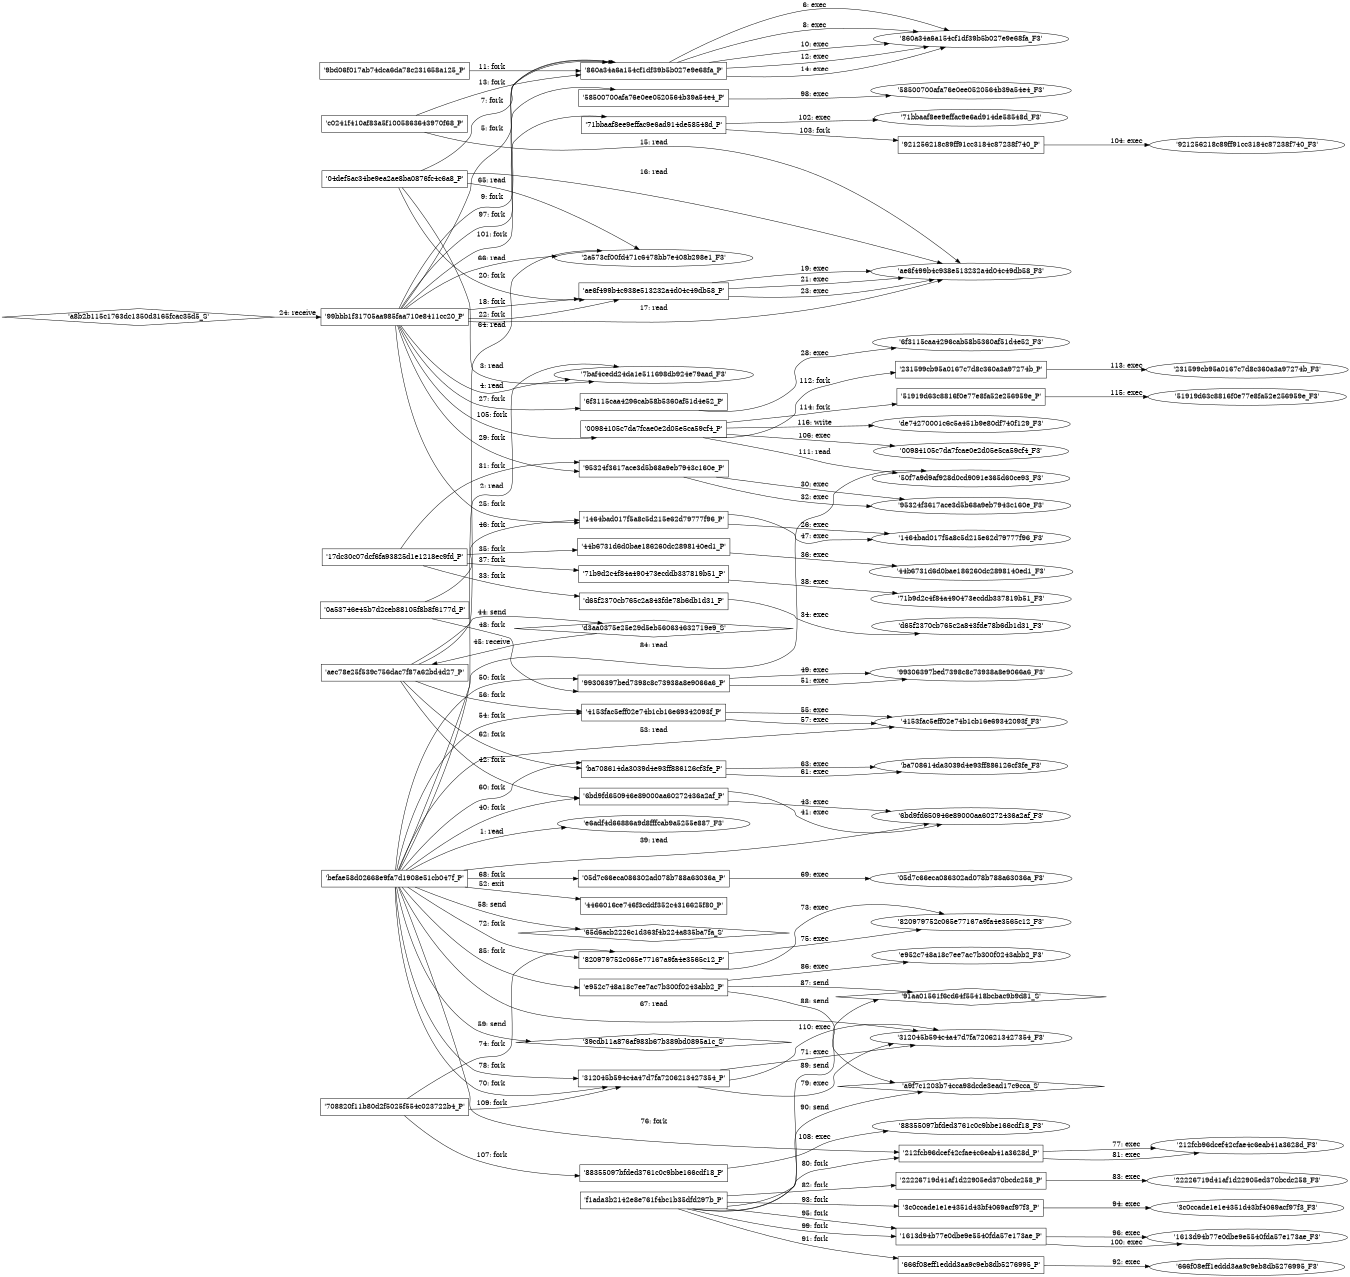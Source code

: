 digraph "D:\Learning\Paper\apt\基于CTI的攻击预警\Dataset\攻击图\ASGfromALLCTI\Microsoft Patch Tuesday - January 2018.dot" {
rankdir="LR"
size="9"
fixedsize="false"
splines="true"
nodesep=0.3
ranksep=0
fontsize=10
overlap="scalexy"
engine= "neato"
	"'e6adf4d66886a9d8fffcab9a5255e887_F3'" [node_type=file shape=ellipse]
	"'befae58d02668e9fa7d1908e51cb047f_P'" [node_type=Process shape=box]
	"'befae58d02668e9fa7d1908e51cb047f_P'" -> "'e6adf4d66886a9d8fffcab9a5255e887_F3'" [label="1: read"]
	"'7baf4cedd24da1e511698db924e79aad_F3'" [node_type=file shape=ellipse]
	"'befae58d02668e9fa7d1908e51cb047f_P'" [node_type=Process shape=box]
	"'befae58d02668e9fa7d1908e51cb047f_P'" -> "'7baf4cedd24da1e511698db924e79aad_F3'" [label="2: read"]
	"'7baf4cedd24da1e511698db924e79aad_F3'" [node_type=file shape=ellipse]
	"'04def5ac34be9ea2ae8ba0876fc4c6a8_P'" [node_type=Process shape=box]
	"'04def5ac34be9ea2ae8ba0876fc4c6a8_P'" -> "'7baf4cedd24da1e511698db924e79aad_F3'" [label="3: read"]
	"'7baf4cedd24da1e511698db924e79aad_F3'" [node_type=file shape=ellipse]
	"'99bbb1f31705aa985faa710e8411cc20_P'" [node_type=Process shape=box]
	"'99bbb1f31705aa985faa710e8411cc20_P'" -> "'7baf4cedd24da1e511698db924e79aad_F3'" [label="4: read"]
	"'99bbb1f31705aa985faa710e8411cc20_P'" [node_type=Process shape=box]
	"'860a34a6a154cf1df39b5b027e9e68fa_P'" [node_type=Process shape=box]
	"'99bbb1f31705aa985faa710e8411cc20_P'" -> "'860a34a6a154cf1df39b5b027e9e68fa_P'" [label="5: fork"]
	"'860a34a6a154cf1df39b5b027e9e68fa_P'" [node_type=Process shape=box]
	"'860a34a6a154cf1df39b5b027e9e68fa_F3'" [node_type=File shape=ellipse]
	"'860a34a6a154cf1df39b5b027e9e68fa_P'" -> "'860a34a6a154cf1df39b5b027e9e68fa_F3'" [label="6: exec"]
	"'04def5ac34be9ea2ae8ba0876fc4c6a8_P'" [node_type=Process shape=box]
	"'860a34a6a154cf1df39b5b027e9e68fa_P'" [node_type=Process shape=box]
	"'04def5ac34be9ea2ae8ba0876fc4c6a8_P'" -> "'860a34a6a154cf1df39b5b027e9e68fa_P'" [label="7: fork"]
	"'860a34a6a154cf1df39b5b027e9e68fa_P'" [node_type=Process shape=box]
	"'860a34a6a154cf1df39b5b027e9e68fa_F3'" [node_type=File shape=ellipse]
	"'860a34a6a154cf1df39b5b027e9e68fa_P'" -> "'860a34a6a154cf1df39b5b027e9e68fa_F3'" [label="8: exec"]
	"'99bbb1f31705aa985faa710e8411cc20_P'" [node_type=Process shape=box]
	"'860a34a6a154cf1df39b5b027e9e68fa_P'" [node_type=Process shape=box]
	"'99bbb1f31705aa985faa710e8411cc20_P'" -> "'860a34a6a154cf1df39b5b027e9e68fa_P'" [label="9: fork"]
	"'860a34a6a154cf1df39b5b027e9e68fa_P'" [node_type=Process shape=box]
	"'860a34a6a154cf1df39b5b027e9e68fa_F3'" [node_type=File shape=ellipse]
	"'860a34a6a154cf1df39b5b027e9e68fa_P'" -> "'860a34a6a154cf1df39b5b027e9e68fa_F3'" [label="10: exec"]
	"'9bd06f017ab74dca6da78c231658a125_P'" [node_type=Process shape=box]
	"'860a34a6a154cf1df39b5b027e9e68fa_P'" [node_type=Process shape=box]
	"'9bd06f017ab74dca6da78c231658a125_P'" -> "'860a34a6a154cf1df39b5b027e9e68fa_P'" [label="11: fork"]
	"'860a34a6a154cf1df39b5b027e9e68fa_P'" [node_type=Process shape=box]
	"'860a34a6a154cf1df39b5b027e9e68fa_F3'" [node_type=File shape=ellipse]
	"'860a34a6a154cf1df39b5b027e9e68fa_P'" -> "'860a34a6a154cf1df39b5b027e9e68fa_F3'" [label="12: exec"]
	"'c0241f410af83a5f1005863643970f68_P'" [node_type=Process shape=box]
	"'860a34a6a154cf1df39b5b027e9e68fa_P'" [node_type=Process shape=box]
	"'c0241f410af83a5f1005863643970f68_P'" -> "'860a34a6a154cf1df39b5b027e9e68fa_P'" [label="13: fork"]
	"'860a34a6a154cf1df39b5b027e9e68fa_P'" [node_type=Process shape=box]
	"'860a34a6a154cf1df39b5b027e9e68fa_F3'" [node_type=File shape=ellipse]
	"'860a34a6a154cf1df39b5b027e9e68fa_P'" -> "'860a34a6a154cf1df39b5b027e9e68fa_F3'" [label="14: exec"]
	"'ae6f499b4c938e513232a4d04c49db58_F3'" [node_type=file shape=ellipse]
	"'c0241f410af83a5f1005863643970f68_P'" [node_type=Process shape=box]
	"'c0241f410af83a5f1005863643970f68_P'" -> "'ae6f499b4c938e513232a4d04c49db58_F3'" [label="15: read"]
	"'ae6f499b4c938e513232a4d04c49db58_F3'" [node_type=file shape=ellipse]
	"'04def5ac34be9ea2ae8ba0876fc4c6a8_P'" [node_type=Process shape=box]
	"'04def5ac34be9ea2ae8ba0876fc4c6a8_P'" -> "'ae6f499b4c938e513232a4d04c49db58_F3'" [label="16: read"]
	"'ae6f499b4c938e513232a4d04c49db58_F3'" [node_type=file shape=ellipse]
	"'99bbb1f31705aa985faa710e8411cc20_P'" [node_type=Process shape=box]
	"'99bbb1f31705aa985faa710e8411cc20_P'" -> "'ae6f499b4c938e513232a4d04c49db58_F3'" [label="17: read"]
	"'99bbb1f31705aa985faa710e8411cc20_P'" [node_type=Process shape=box]
	"'ae6f499b4c938e513232a4d04c49db58_P'" [node_type=Process shape=box]
	"'99bbb1f31705aa985faa710e8411cc20_P'" -> "'ae6f499b4c938e513232a4d04c49db58_P'" [label="18: fork"]
	"'ae6f499b4c938e513232a4d04c49db58_P'" [node_type=Process shape=box]
	"'ae6f499b4c938e513232a4d04c49db58_F3'" [node_type=File shape=ellipse]
	"'ae6f499b4c938e513232a4d04c49db58_P'" -> "'ae6f499b4c938e513232a4d04c49db58_F3'" [label="19: exec"]
	"'04def5ac34be9ea2ae8ba0876fc4c6a8_P'" [node_type=Process shape=box]
	"'ae6f499b4c938e513232a4d04c49db58_P'" [node_type=Process shape=box]
	"'04def5ac34be9ea2ae8ba0876fc4c6a8_P'" -> "'ae6f499b4c938e513232a4d04c49db58_P'" [label="20: fork"]
	"'ae6f499b4c938e513232a4d04c49db58_P'" [node_type=Process shape=box]
	"'ae6f499b4c938e513232a4d04c49db58_F3'" [node_type=File shape=ellipse]
	"'ae6f499b4c938e513232a4d04c49db58_P'" -> "'ae6f499b4c938e513232a4d04c49db58_F3'" [label="21: exec"]
	"'99bbb1f31705aa985faa710e8411cc20_P'" [node_type=Process shape=box]
	"'ae6f499b4c938e513232a4d04c49db58_P'" [node_type=Process shape=box]
	"'99bbb1f31705aa985faa710e8411cc20_P'" -> "'ae6f499b4c938e513232a4d04c49db58_P'" [label="22: fork"]
	"'ae6f499b4c938e513232a4d04c49db58_P'" [node_type=Process shape=box]
	"'ae6f499b4c938e513232a4d04c49db58_F3'" [node_type=File shape=ellipse]
	"'ae6f499b4c938e513232a4d04c49db58_P'" -> "'ae6f499b4c938e513232a4d04c49db58_F3'" [label="23: exec"]
	"'99bbb1f31705aa985faa710e8411cc20_P'" [node_type=Process shape=box]
	"'a8b2b115c1763dc1350d3165fcac35d5_S'" [node_type=Socket shape=diamond]
	"'a8b2b115c1763dc1350d3165fcac35d5_S'" -> "'99bbb1f31705aa985faa710e8411cc20_P'" [label="24: receive"]
	"'99bbb1f31705aa985faa710e8411cc20_P'" [node_type=Process shape=box]
	"'1464bad017f5a8c5d215e62d79777f96_P'" [node_type=Process shape=box]
	"'99bbb1f31705aa985faa710e8411cc20_P'" -> "'1464bad017f5a8c5d215e62d79777f96_P'" [label="25: fork"]
	"'1464bad017f5a8c5d215e62d79777f96_P'" [node_type=Process shape=box]
	"'1464bad017f5a8c5d215e62d79777f96_F3'" [node_type=File shape=ellipse]
	"'1464bad017f5a8c5d215e62d79777f96_P'" -> "'1464bad017f5a8c5d215e62d79777f96_F3'" [label="26: exec"]
	"'99bbb1f31705aa985faa710e8411cc20_P'" [node_type=Process shape=box]
	"'6f3115caa4296cab58b5360af51d4e52_P'" [node_type=Process shape=box]
	"'99bbb1f31705aa985faa710e8411cc20_P'" -> "'6f3115caa4296cab58b5360af51d4e52_P'" [label="27: fork"]
	"'6f3115caa4296cab58b5360af51d4e52_P'" [node_type=Process shape=box]
	"'6f3115caa4296cab58b5360af51d4e52_F3'" [node_type=File shape=ellipse]
	"'6f3115caa4296cab58b5360af51d4e52_P'" -> "'6f3115caa4296cab58b5360af51d4e52_F3'" [label="28: exec"]
	"'99bbb1f31705aa985faa710e8411cc20_P'" [node_type=Process shape=box]
	"'95324f3617ace3d5b68a9eb7943c160e_P'" [node_type=Process shape=box]
	"'99bbb1f31705aa985faa710e8411cc20_P'" -> "'95324f3617ace3d5b68a9eb7943c160e_P'" [label="29: fork"]
	"'95324f3617ace3d5b68a9eb7943c160e_P'" [node_type=Process shape=box]
	"'95324f3617ace3d5b68a9eb7943c160e_F3'" [node_type=File shape=ellipse]
	"'95324f3617ace3d5b68a9eb7943c160e_P'" -> "'95324f3617ace3d5b68a9eb7943c160e_F3'" [label="30: exec"]
	"'17dc30c07dcf6fa93825d1e1218ec9fd_P'" [node_type=Process shape=box]
	"'95324f3617ace3d5b68a9eb7943c160e_P'" [node_type=Process shape=box]
	"'17dc30c07dcf6fa93825d1e1218ec9fd_P'" -> "'95324f3617ace3d5b68a9eb7943c160e_P'" [label="31: fork"]
	"'95324f3617ace3d5b68a9eb7943c160e_P'" [node_type=Process shape=box]
	"'95324f3617ace3d5b68a9eb7943c160e_F3'" [node_type=File shape=ellipse]
	"'95324f3617ace3d5b68a9eb7943c160e_P'" -> "'95324f3617ace3d5b68a9eb7943c160e_F3'" [label="32: exec"]
	"'17dc30c07dcf6fa93825d1e1218ec9fd_P'" [node_type=Process shape=box]
	"'d65f2370cb765c2a843fde78b6db1d31_P'" [node_type=Process shape=box]
	"'17dc30c07dcf6fa93825d1e1218ec9fd_P'" -> "'d65f2370cb765c2a843fde78b6db1d31_P'" [label="33: fork"]
	"'d65f2370cb765c2a843fde78b6db1d31_P'" [node_type=Process shape=box]
	"'d65f2370cb765c2a843fde78b6db1d31_F3'" [node_type=File shape=ellipse]
	"'d65f2370cb765c2a843fde78b6db1d31_P'" -> "'d65f2370cb765c2a843fde78b6db1d31_F3'" [label="34: exec"]
	"'17dc30c07dcf6fa93825d1e1218ec9fd_P'" [node_type=Process shape=box]
	"'44b6731d6d0bae186260dc2898140ed1_P'" [node_type=Process shape=box]
	"'17dc30c07dcf6fa93825d1e1218ec9fd_P'" -> "'44b6731d6d0bae186260dc2898140ed1_P'" [label="35: fork"]
	"'44b6731d6d0bae186260dc2898140ed1_P'" [node_type=Process shape=box]
	"'44b6731d6d0bae186260dc2898140ed1_F3'" [node_type=File shape=ellipse]
	"'44b6731d6d0bae186260dc2898140ed1_P'" -> "'44b6731d6d0bae186260dc2898140ed1_F3'" [label="36: exec"]
	"'17dc30c07dcf6fa93825d1e1218ec9fd_P'" [node_type=Process shape=box]
	"'71b9d2c4f84a490473ecddb337819b51_P'" [node_type=Process shape=box]
	"'17dc30c07dcf6fa93825d1e1218ec9fd_P'" -> "'71b9d2c4f84a490473ecddb337819b51_P'" [label="37: fork"]
	"'71b9d2c4f84a490473ecddb337819b51_P'" [node_type=Process shape=box]
	"'71b9d2c4f84a490473ecddb337819b51_F3'" [node_type=File shape=ellipse]
	"'71b9d2c4f84a490473ecddb337819b51_P'" -> "'71b9d2c4f84a490473ecddb337819b51_F3'" [label="38: exec"]
	"'6bd9fd650946e89000aa60272436a2af_F3'" [node_type=file shape=ellipse]
	"'befae58d02668e9fa7d1908e51cb047f_P'" [node_type=Process shape=box]
	"'befae58d02668e9fa7d1908e51cb047f_P'" -> "'6bd9fd650946e89000aa60272436a2af_F3'" [label="39: read"]
	"'befae58d02668e9fa7d1908e51cb047f_P'" [node_type=Process shape=box]
	"'6bd9fd650946e89000aa60272436a2af_P'" [node_type=Process shape=box]
	"'befae58d02668e9fa7d1908e51cb047f_P'" -> "'6bd9fd650946e89000aa60272436a2af_P'" [label="40: fork"]
	"'6bd9fd650946e89000aa60272436a2af_P'" [node_type=Process shape=box]
	"'6bd9fd650946e89000aa60272436a2af_F3'" [node_type=File shape=ellipse]
	"'6bd9fd650946e89000aa60272436a2af_P'" -> "'6bd9fd650946e89000aa60272436a2af_F3'" [label="41: exec"]
	"'aec78e25f539c756dac7f87a62bd4d27_P'" [node_type=Process shape=box]
	"'6bd9fd650946e89000aa60272436a2af_P'" [node_type=Process shape=box]
	"'aec78e25f539c756dac7f87a62bd4d27_P'" -> "'6bd9fd650946e89000aa60272436a2af_P'" [label="42: fork"]
	"'6bd9fd650946e89000aa60272436a2af_P'" [node_type=Process shape=box]
	"'6bd9fd650946e89000aa60272436a2af_F3'" [node_type=File shape=ellipse]
	"'6bd9fd650946e89000aa60272436a2af_P'" -> "'6bd9fd650946e89000aa60272436a2af_F3'" [label="43: exec"]
	"'d3aa0375e25e29d5eb560634632719e9_S'" [node_type=Socket shape=diamond]
	"'aec78e25f539c756dac7f87a62bd4d27_P'" [node_type=Process shape=box]
	"'aec78e25f539c756dac7f87a62bd4d27_P'" -> "'d3aa0375e25e29d5eb560634632719e9_S'" [label="44: send"]
	"'d3aa0375e25e29d5eb560634632719e9_S'" -> "'aec78e25f539c756dac7f87a62bd4d27_P'" [label="45: receive"]
	"'0a53746e45b7d2ceb88105f8b8f6177d_P'" [node_type=Process shape=box]
	"'1464bad017f5a8c5d215e62d79777f96_P'" [node_type=Process shape=box]
	"'0a53746e45b7d2ceb88105f8b8f6177d_P'" -> "'1464bad017f5a8c5d215e62d79777f96_P'" [label="46: fork"]
	"'1464bad017f5a8c5d215e62d79777f96_P'" [node_type=Process shape=box]
	"'1464bad017f5a8c5d215e62d79777f96_F3'" [node_type=File shape=ellipse]
	"'1464bad017f5a8c5d215e62d79777f96_P'" -> "'1464bad017f5a8c5d215e62d79777f96_F3'" [label="47: exec"]
	"'0a53746e45b7d2ceb88105f8b8f6177d_P'" [node_type=Process shape=box]
	"'99306397bed7398c8c73938a8e9066a6_P'" [node_type=Process shape=box]
	"'0a53746e45b7d2ceb88105f8b8f6177d_P'" -> "'99306397bed7398c8c73938a8e9066a6_P'" [label="48: fork"]
	"'99306397bed7398c8c73938a8e9066a6_P'" [node_type=Process shape=box]
	"'99306397bed7398c8c73938a8e9066a6_F3'" [node_type=File shape=ellipse]
	"'99306397bed7398c8c73938a8e9066a6_P'" -> "'99306397bed7398c8c73938a8e9066a6_F3'" [label="49: exec"]
	"'befae58d02668e9fa7d1908e51cb047f_P'" [node_type=Process shape=box]
	"'99306397bed7398c8c73938a8e9066a6_P'" [node_type=Process shape=box]
	"'befae58d02668e9fa7d1908e51cb047f_P'" -> "'99306397bed7398c8c73938a8e9066a6_P'" [label="50: fork"]
	"'99306397bed7398c8c73938a8e9066a6_P'" [node_type=Process shape=box]
	"'99306397bed7398c8c73938a8e9066a6_F3'" [node_type=File shape=ellipse]
	"'99306397bed7398c8c73938a8e9066a6_P'" -> "'99306397bed7398c8c73938a8e9066a6_F3'" [label="51: exec"]
	"'befae58d02668e9fa7d1908e51cb047f_P'" [node_type=Process shape=box]
	"'4466016ce746f3cddf352c4316625f80_P'" [node_type=Process shape=box]
	"'befae58d02668e9fa7d1908e51cb047f_P'" -> "'4466016ce746f3cddf352c4316625f80_P'" [label="52: exit"]
	"'4153fac5eff02e74b1cb16e69342093f_F3'" [node_type=file shape=ellipse]
	"'befae58d02668e9fa7d1908e51cb047f_P'" [node_type=Process shape=box]
	"'befae58d02668e9fa7d1908e51cb047f_P'" -> "'4153fac5eff02e74b1cb16e69342093f_F3'" [label="53: read"]
	"'befae58d02668e9fa7d1908e51cb047f_P'" [node_type=Process shape=box]
	"'4153fac5eff02e74b1cb16e69342093f_P'" [node_type=Process shape=box]
	"'befae58d02668e9fa7d1908e51cb047f_P'" -> "'4153fac5eff02e74b1cb16e69342093f_P'" [label="54: fork"]
	"'4153fac5eff02e74b1cb16e69342093f_P'" [node_type=Process shape=box]
	"'4153fac5eff02e74b1cb16e69342093f_F3'" [node_type=File shape=ellipse]
	"'4153fac5eff02e74b1cb16e69342093f_P'" -> "'4153fac5eff02e74b1cb16e69342093f_F3'" [label="55: exec"]
	"'aec78e25f539c756dac7f87a62bd4d27_P'" [node_type=Process shape=box]
	"'4153fac5eff02e74b1cb16e69342093f_P'" [node_type=Process shape=box]
	"'aec78e25f539c756dac7f87a62bd4d27_P'" -> "'4153fac5eff02e74b1cb16e69342093f_P'" [label="56: fork"]
	"'4153fac5eff02e74b1cb16e69342093f_P'" [node_type=Process shape=box]
	"'4153fac5eff02e74b1cb16e69342093f_F3'" [node_type=File shape=ellipse]
	"'4153fac5eff02e74b1cb16e69342093f_P'" -> "'4153fac5eff02e74b1cb16e69342093f_F3'" [label="57: exec"]
	"'65d6acb2226c1d363f4b224a835ba7fa_S'" [node_type=Socket shape=diamond]
	"'befae58d02668e9fa7d1908e51cb047f_P'" [node_type=Process shape=box]
	"'befae58d02668e9fa7d1908e51cb047f_P'" -> "'65d6acb2226c1d363f4b224a835ba7fa_S'" [label="58: send"]
	"'39cdb11a876af983b67b389bd0895a1c_S'" [node_type=Socket shape=diamond]
	"'befae58d02668e9fa7d1908e51cb047f_P'" [node_type=Process shape=box]
	"'befae58d02668e9fa7d1908e51cb047f_P'" -> "'39cdb11a876af983b67b389bd0895a1c_S'" [label="59: send"]
	"'befae58d02668e9fa7d1908e51cb047f_P'" [node_type=Process shape=box]
	"'ba708614da3039d4e93ff886126cf3fe_P'" [node_type=Process shape=box]
	"'befae58d02668e9fa7d1908e51cb047f_P'" -> "'ba708614da3039d4e93ff886126cf3fe_P'" [label="60: fork"]
	"'ba708614da3039d4e93ff886126cf3fe_P'" [node_type=Process shape=box]
	"'ba708614da3039d4e93ff886126cf3fe_F3'" [node_type=File shape=ellipse]
	"'ba708614da3039d4e93ff886126cf3fe_P'" -> "'ba708614da3039d4e93ff886126cf3fe_F3'" [label="61: exec"]
	"'aec78e25f539c756dac7f87a62bd4d27_P'" [node_type=Process shape=box]
	"'ba708614da3039d4e93ff886126cf3fe_P'" [node_type=Process shape=box]
	"'aec78e25f539c756dac7f87a62bd4d27_P'" -> "'ba708614da3039d4e93ff886126cf3fe_P'" [label="62: fork"]
	"'ba708614da3039d4e93ff886126cf3fe_P'" [node_type=Process shape=box]
	"'ba708614da3039d4e93ff886126cf3fe_F3'" [node_type=File shape=ellipse]
	"'ba708614da3039d4e93ff886126cf3fe_P'" -> "'ba708614da3039d4e93ff886126cf3fe_F3'" [label="63: exec"]
	"'2a573cf00fd471c6478bb7e408b298e1_F3'" [node_type=file shape=ellipse]
	"'aec78e25f539c756dac7f87a62bd4d27_P'" [node_type=Process shape=box]
	"'aec78e25f539c756dac7f87a62bd4d27_P'" -> "'2a573cf00fd471c6478bb7e408b298e1_F3'" [label="64: read"]
	"'2a573cf00fd471c6478bb7e408b298e1_F3'" [node_type=file shape=ellipse]
	"'04def5ac34be9ea2ae8ba0876fc4c6a8_P'" [node_type=Process shape=box]
	"'04def5ac34be9ea2ae8ba0876fc4c6a8_P'" -> "'2a573cf00fd471c6478bb7e408b298e1_F3'" [label="65: read"]
	"'2a573cf00fd471c6478bb7e408b298e1_F3'" [node_type=file shape=ellipse]
	"'99bbb1f31705aa985faa710e8411cc20_P'" [node_type=Process shape=box]
	"'99bbb1f31705aa985faa710e8411cc20_P'" -> "'2a573cf00fd471c6478bb7e408b298e1_F3'" [label="66: read"]
	"'312045b594c4a47d7fa7206213427354_F3'" [node_type=file shape=ellipse]
	"'befae58d02668e9fa7d1908e51cb047f_P'" [node_type=Process shape=box]
	"'befae58d02668e9fa7d1908e51cb047f_P'" -> "'312045b594c4a47d7fa7206213427354_F3'" [label="67: read"]
	"'befae58d02668e9fa7d1908e51cb047f_P'" [node_type=Process shape=box]
	"'05d7c66eca086302ad078b788a63036a_P'" [node_type=Process shape=box]
	"'befae58d02668e9fa7d1908e51cb047f_P'" -> "'05d7c66eca086302ad078b788a63036a_P'" [label="68: fork"]
	"'05d7c66eca086302ad078b788a63036a_P'" [node_type=Process shape=box]
	"'05d7c66eca086302ad078b788a63036a_F3'" [node_type=File shape=ellipse]
	"'05d7c66eca086302ad078b788a63036a_P'" -> "'05d7c66eca086302ad078b788a63036a_F3'" [label="69: exec"]
	"'befae58d02668e9fa7d1908e51cb047f_P'" [node_type=Process shape=box]
	"'312045b594c4a47d7fa7206213427354_P'" [node_type=Process shape=box]
	"'befae58d02668e9fa7d1908e51cb047f_P'" -> "'312045b594c4a47d7fa7206213427354_P'" [label="70: fork"]
	"'312045b594c4a47d7fa7206213427354_P'" [node_type=Process shape=box]
	"'312045b594c4a47d7fa7206213427354_F3'" [node_type=File shape=ellipse]
	"'312045b594c4a47d7fa7206213427354_P'" -> "'312045b594c4a47d7fa7206213427354_F3'" [label="71: exec"]
	"'befae58d02668e9fa7d1908e51cb047f_P'" [node_type=Process shape=box]
	"'820979752c065e77167a9fa4e3565c12_P'" [node_type=Process shape=box]
	"'befae58d02668e9fa7d1908e51cb047f_P'" -> "'820979752c065e77167a9fa4e3565c12_P'" [label="72: fork"]
	"'820979752c065e77167a9fa4e3565c12_P'" [node_type=Process shape=box]
	"'820979752c065e77167a9fa4e3565c12_F3'" [node_type=File shape=ellipse]
	"'820979752c065e77167a9fa4e3565c12_P'" -> "'820979752c065e77167a9fa4e3565c12_F3'" [label="73: exec"]
	"'708820f11b80d2f5025f554c023722b4_P'" [node_type=Process shape=box]
	"'820979752c065e77167a9fa4e3565c12_P'" [node_type=Process shape=box]
	"'708820f11b80d2f5025f554c023722b4_P'" -> "'820979752c065e77167a9fa4e3565c12_P'" [label="74: fork"]
	"'820979752c065e77167a9fa4e3565c12_P'" [node_type=Process shape=box]
	"'820979752c065e77167a9fa4e3565c12_F3'" [node_type=File shape=ellipse]
	"'820979752c065e77167a9fa4e3565c12_P'" -> "'820979752c065e77167a9fa4e3565c12_F3'" [label="75: exec"]
	"'befae58d02668e9fa7d1908e51cb047f_P'" [node_type=Process shape=box]
	"'212fcb96dcef42cfae4c6eab41a3628d_P'" [node_type=Process shape=box]
	"'befae58d02668e9fa7d1908e51cb047f_P'" -> "'212fcb96dcef42cfae4c6eab41a3628d_P'" [label="76: fork"]
	"'212fcb96dcef42cfae4c6eab41a3628d_P'" [node_type=Process shape=box]
	"'212fcb96dcef42cfae4c6eab41a3628d_F3'" [node_type=File shape=ellipse]
	"'212fcb96dcef42cfae4c6eab41a3628d_P'" -> "'212fcb96dcef42cfae4c6eab41a3628d_F3'" [label="77: exec"]
	"'befae58d02668e9fa7d1908e51cb047f_P'" [node_type=Process shape=box]
	"'312045b594c4a47d7fa7206213427354_P'" [node_type=Process shape=box]
	"'befae58d02668e9fa7d1908e51cb047f_P'" -> "'312045b594c4a47d7fa7206213427354_P'" [label="78: fork"]
	"'312045b594c4a47d7fa7206213427354_P'" [node_type=Process shape=box]
	"'312045b594c4a47d7fa7206213427354_F3'" [node_type=File shape=ellipse]
	"'312045b594c4a47d7fa7206213427354_P'" -> "'312045b594c4a47d7fa7206213427354_F3'" [label="79: exec"]
	"'f1ada3b2142e8e761f4bc1b35dfd297b_P'" [node_type=Process shape=box]
	"'212fcb96dcef42cfae4c6eab41a3628d_P'" [node_type=Process shape=box]
	"'f1ada3b2142e8e761f4bc1b35dfd297b_P'" -> "'212fcb96dcef42cfae4c6eab41a3628d_P'" [label="80: fork"]
	"'212fcb96dcef42cfae4c6eab41a3628d_P'" [node_type=Process shape=box]
	"'212fcb96dcef42cfae4c6eab41a3628d_F3'" [node_type=File shape=ellipse]
	"'212fcb96dcef42cfae4c6eab41a3628d_P'" -> "'212fcb96dcef42cfae4c6eab41a3628d_F3'" [label="81: exec"]
	"'f1ada3b2142e8e761f4bc1b35dfd297b_P'" [node_type=Process shape=box]
	"'22226719d41af1d22905ed370bcdc258_P'" [node_type=Process shape=box]
	"'f1ada3b2142e8e761f4bc1b35dfd297b_P'" -> "'22226719d41af1d22905ed370bcdc258_P'" [label="82: fork"]
	"'22226719d41af1d22905ed370bcdc258_P'" [node_type=Process shape=box]
	"'22226719d41af1d22905ed370bcdc258_F3'" [node_type=File shape=ellipse]
	"'22226719d41af1d22905ed370bcdc258_P'" -> "'22226719d41af1d22905ed370bcdc258_F3'" [label="83: exec"]
	"'50f7a9d9af928d0cd9091e365d60ce93_F3'" [node_type=file shape=ellipse]
	"'befae58d02668e9fa7d1908e51cb047f_P'" [node_type=Process shape=box]
	"'befae58d02668e9fa7d1908e51cb047f_P'" -> "'50f7a9d9af928d0cd9091e365d60ce93_F3'" [label="84: read"]
	"'befae58d02668e9fa7d1908e51cb047f_P'" [node_type=Process shape=box]
	"'e952c748a18c7ee7ac7b300f0243abb2_P'" [node_type=Process shape=box]
	"'befae58d02668e9fa7d1908e51cb047f_P'" -> "'e952c748a18c7ee7ac7b300f0243abb2_P'" [label="85: fork"]
	"'e952c748a18c7ee7ac7b300f0243abb2_P'" [node_type=Process shape=box]
	"'e952c748a18c7ee7ac7b300f0243abb2_F3'" [node_type=File shape=ellipse]
	"'e952c748a18c7ee7ac7b300f0243abb2_P'" -> "'e952c748a18c7ee7ac7b300f0243abb2_F3'" [label="86: exec"]
	"'91aa01561f6cd64f55418bcbac9b9d81_S'" [node_type=Socket shape=diamond]
	"'e952c748a18c7ee7ac7b300f0243abb2_P'" [node_type=Process shape=box]
	"'e952c748a18c7ee7ac7b300f0243abb2_P'" -> "'91aa01561f6cd64f55418bcbac9b9d81_S'" [label="87: send"]
	"'a9f7c1203b74cca98dcde3ead17c9cca_S'" [node_type=Socket shape=diamond]
	"'e952c748a18c7ee7ac7b300f0243abb2_P'" [node_type=Process shape=box]
	"'e952c748a18c7ee7ac7b300f0243abb2_P'" -> "'a9f7c1203b74cca98dcde3ead17c9cca_S'" [label="88: send"]
	"'91aa01561f6cd64f55418bcbac9b9d81_S'" [node_type=Socket shape=diamond]
	"'f1ada3b2142e8e761f4bc1b35dfd297b_P'" [node_type=Process shape=box]
	"'f1ada3b2142e8e761f4bc1b35dfd297b_P'" -> "'91aa01561f6cd64f55418bcbac9b9d81_S'" [label="89: send"]
	"'a9f7c1203b74cca98dcde3ead17c9cca_S'" [node_type=Socket shape=diamond]
	"'f1ada3b2142e8e761f4bc1b35dfd297b_P'" [node_type=Process shape=box]
	"'f1ada3b2142e8e761f4bc1b35dfd297b_P'" -> "'a9f7c1203b74cca98dcde3ead17c9cca_S'" [label="90: send"]
	"'f1ada3b2142e8e761f4bc1b35dfd297b_P'" [node_type=Process shape=box]
	"'666f08eff1eddd3aa9c9eb8db5276995_P'" [node_type=Process shape=box]
	"'f1ada3b2142e8e761f4bc1b35dfd297b_P'" -> "'666f08eff1eddd3aa9c9eb8db5276995_P'" [label="91: fork"]
	"'666f08eff1eddd3aa9c9eb8db5276995_P'" [node_type=Process shape=box]
	"'666f08eff1eddd3aa9c9eb8db5276995_F3'" [node_type=File shape=ellipse]
	"'666f08eff1eddd3aa9c9eb8db5276995_P'" -> "'666f08eff1eddd3aa9c9eb8db5276995_F3'" [label="92: exec"]
	"'f1ada3b2142e8e761f4bc1b35dfd297b_P'" [node_type=Process shape=box]
	"'3c0ccade1e1e4351d43bf4069acf97f3_P'" [node_type=Process shape=box]
	"'f1ada3b2142e8e761f4bc1b35dfd297b_P'" -> "'3c0ccade1e1e4351d43bf4069acf97f3_P'" [label="93: fork"]
	"'3c0ccade1e1e4351d43bf4069acf97f3_P'" [node_type=Process shape=box]
	"'3c0ccade1e1e4351d43bf4069acf97f3_F3'" [node_type=File shape=ellipse]
	"'3c0ccade1e1e4351d43bf4069acf97f3_P'" -> "'3c0ccade1e1e4351d43bf4069acf97f3_F3'" [label="94: exec"]
	"'f1ada3b2142e8e761f4bc1b35dfd297b_P'" [node_type=Process shape=box]
	"'1613d94b77e0dbe9e5540fda57e173ae_P'" [node_type=Process shape=box]
	"'f1ada3b2142e8e761f4bc1b35dfd297b_P'" -> "'1613d94b77e0dbe9e5540fda57e173ae_P'" [label="95: fork"]
	"'1613d94b77e0dbe9e5540fda57e173ae_P'" [node_type=Process shape=box]
	"'1613d94b77e0dbe9e5540fda57e173ae_F3'" [node_type=File shape=ellipse]
	"'1613d94b77e0dbe9e5540fda57e173ae_P'" -> "'1613d94b77e0dbe9e5540fda57e173ae_F3'" [label="96: exec"]
	"'99bbb1f31705aa985faa710e8411cc20_P'" [node_type=Process shape=box]
	"'58500700afa76e0ee0520564b39a54e4_P'" [node_type=Process shape=box]
	"'99bbb1f31705aa985faa710e8411cc20_P'" -> "'58500700afa76e0ee0520564b39a54e4_P'" [label="97: fork"]
	"'58500700afa76e0ee0520564b39a54e4_P'" [node_type=Process shape=box]
	"'58500700afa76e0ee0520564b39a54e4_F3'" [node_type=File shape=ellipse]
	"'58500700afa76e0ee0520564b39a54e4_P'" -> "'58500700afa76e0ee0520564b39a54e4_F3'" [label="98: exec"]
	"'f1ada3b2142e8e761f4bc1b35dfd297b_P'" [node_type=Process shape=box]
	"'1613d94b77e0dbe9e5540fda57e173ae_P'" [node_type=Process shape=box]
	"'f1ada3b2142e8e761f4bc1b35dfd297b_P'" -> "'1613d94b77e0dbe9e5540fda57e173ae_P'" [label="99: fork"]
	"'1613d94b77e0dbe9e5540fda57e173ae_P'" [node_type=Process shape=box]
	"'1613d94b77e0dbe9e5540fda57e173ae_F3'" [node_type=File shape=ellipse]
	"'1613d94b77e0dbe9e5540fda57e173ae_P'" -> "'1613d94b77e0dbe9e5540fda57e173ae_F3'" [label="100: exec"]
	"'99bbb1f31705aa985faa710e8411cc20_P'" [node_type=Process shape=box]
	"'71bbaaf8ee9effac9e6ad914de58548d_P'" [node_type=Process shape=box]
	"'99bbb1f31705aa985faa710e8411cc20_P'" -> "'71bbaaf8ee9effac9e6ad914de58548d_P'" [label="101: fork"]
	"'71bbaaf8ee9effac9e6ad914de58548d_P'" [node_type=Process shape=box]
	"'71bbaaf8ee9effac9e6ad914de58548d_F3'" [node_type=File shape=ellipse]
	"'71bbaaf8ee9effac9e6ad914de58548d_P'" -> "'71bbaaf8ee9effac9e6ad914de58548d_F3'" [label="102: exec"]
	"'71bbaaf8ee9effac9e6ad914de58548d_P'" [node_type=Process shape=box]
	"'921256218c89ff91cc3184c87238f740_P'" [node_type=Process shape=box]
	"'71bbaaf8ee9effac9e6ad914de58548d_P'" -> "'921256218c89ff91cc3184c87238f740_P'" [label="103: fork"]
	"'921256218c89ff91cc3184c87238f740_P'" [node_type=Process shape=box]
	"'921256218c89ff91cc3184c87238f740_F3'" [node_type=File shape=ellipse]
	"'921256218c89ff91cc3184c87238f740_P'" -> "'921256218c89ff91cc3184c87238f740_F3'" [label="104: exec"]
	"'99bbb1f31705aa985faa710e8411cc20_P'" [node_type=Process shape=box]
	"'00984105c7da7fcae0e2d05e5ca59cf4_P'" [node_type=Process shape=box]
	"'99bbb1f31705aa985faa710e8411cc20_P'" -> "'00984105c7da7fcae0e2d05e5ca59cf4_P'" [label="105: fork"]
	"'00984105c7da7fcae0e2d05e5ca59cf4_P'" [node_type=Process shape=box]
	"'00984105c7da7fcae0e2d05e5ca59cf4_F3'" [node_type=File shape=ellipse]
	"'00984105c7da7fcae0e2d05e5ca59cf4_P'" -> "'00984105c7da7fcae0e2d05e5ca59cf4_F3'" [label="106: exec"]
	"'708820f11b80d2f5025f554c023722b4_P'" [node_type=Process shape=box]
	"'88355097bfded3761c0c9bbe166cdf18_P'" [node_type=Process shape=box]
	"'708820f11b80d2f5025f554c023722b4_P'" -> "'88355097bfded3761c0c9bbe166cdf18_P'" [label="107: fork"]
	"'88355097bfded3761c0c9bbe166cdf18_P'" [node_type=Process shape=box]
	"'88355097bfded3761c0c9bbe166cdf18_F3'" [node_type=File shape=ellipse]
	"'88355097bfded3761c0c9bbe166cdf18_P'" -> "'88355097bfded3761c0c9bbe166cdf18_F3'" [label="108: exec"]
	"'708820f11b80d2f5025f554c023722b4_P'" [node_type=Process shape=box]
	"'312045b594c4a47d7fa7206213427354_P'" [node_type=Process shape=box]
	"'708820f11b80d2f5025f554c023722b4_P'" -> "'312045b594c4a47d7fa7206213427354_P'" [label="109: fork"]
	"'312045b594c4a47d7fa7206213427354_P'" [node_type=Process shape=box]
	"'312045b594c4a47d7fa7206213427354_F3'" [node_type=File shape=ellipse]
	"'312045b594c4a47d7fa7206213427354_P'" -> "'312045b594c4a47d7fa7206213427354_F3'" [label="110: exec"]
	"'50f7a9d9af928d0cd9091e365d60ce93_F3'" [node_type=file shape=ellipse]
	"'00984105c7da7fcae0e2d05e5ca59cf4_P'" [node_type=Process shape=box]
	"'00984105c7da7fcae0e2d05e5ca59cf4_P'" -> "'50f7a9d9af928d0cd9091e365d60ce93_F3'" [label="111: read"]
	"'00984105c7da7fcae0e2d05e5ca59cf4_P'" [node_type=Process shape=box]
	"'231599cb95a0167c7d8c360a3a97274b_P'" [node_type=Process shape=box]
	"'00984105c7da7fcae0e2d05e5ca59cf4_P'" -> "'231599cb95a0167c7d8c360a3a97274b_P'" [label="112: fork"]
	"'231599cb95a0167c7d8c360a3a97274b_P'" [node_type=Process shape=box]
	"'231599cb95a0167c7d8c360a3a97274b_F3'" [node_type=File shape=ellipse]
	"'231599cb95a0167c7d8c360a3a97274b_P'" -> "'231599cb95a0167c7d8c360a3a97274b_F3'" [label="113: exec"]
	"'00984105c7da7fcae0e2d05e5ca59cf4_P'" [node_type=Process shape=box]
	"'51919d63c8816f0e77e8fa52e256959e_P'" [node_type=Process shape=box]
	"'00984105c7da7fcae0e2d05e5ca59cf4_P'" -> "'51919d63c8816f0e77e8fa52e256959e_P'" [label="114: fork"]
	"'51919d63c8816f0e77e8fa52e256959e_P'" [node_type=Process shape=box]
	"'51919d63c8816f0e77e8fa52e256959e_F3'" [node_type=File shape=ellipse]
	"'51919d63c8816f0e77e8fa52e256959e_P'" -> "'51919d63c8816f0e77e8fa52e256959e_F3'" [label="115: exec"]
	"'de74270001c6c5a451b9e80df740f129_F3'" [node_type=file shape=ellipse]
	"'00984105c7da7fcae0e2d05e5ca59cf4_P'" [node_type=Process shape=box]
	"'00984105c7da7fcae0e2d05e5ca59cf4_P'" -> "'de74270001c6c5a451b9e80df740f129_F3'" [label="116: write"]
}
